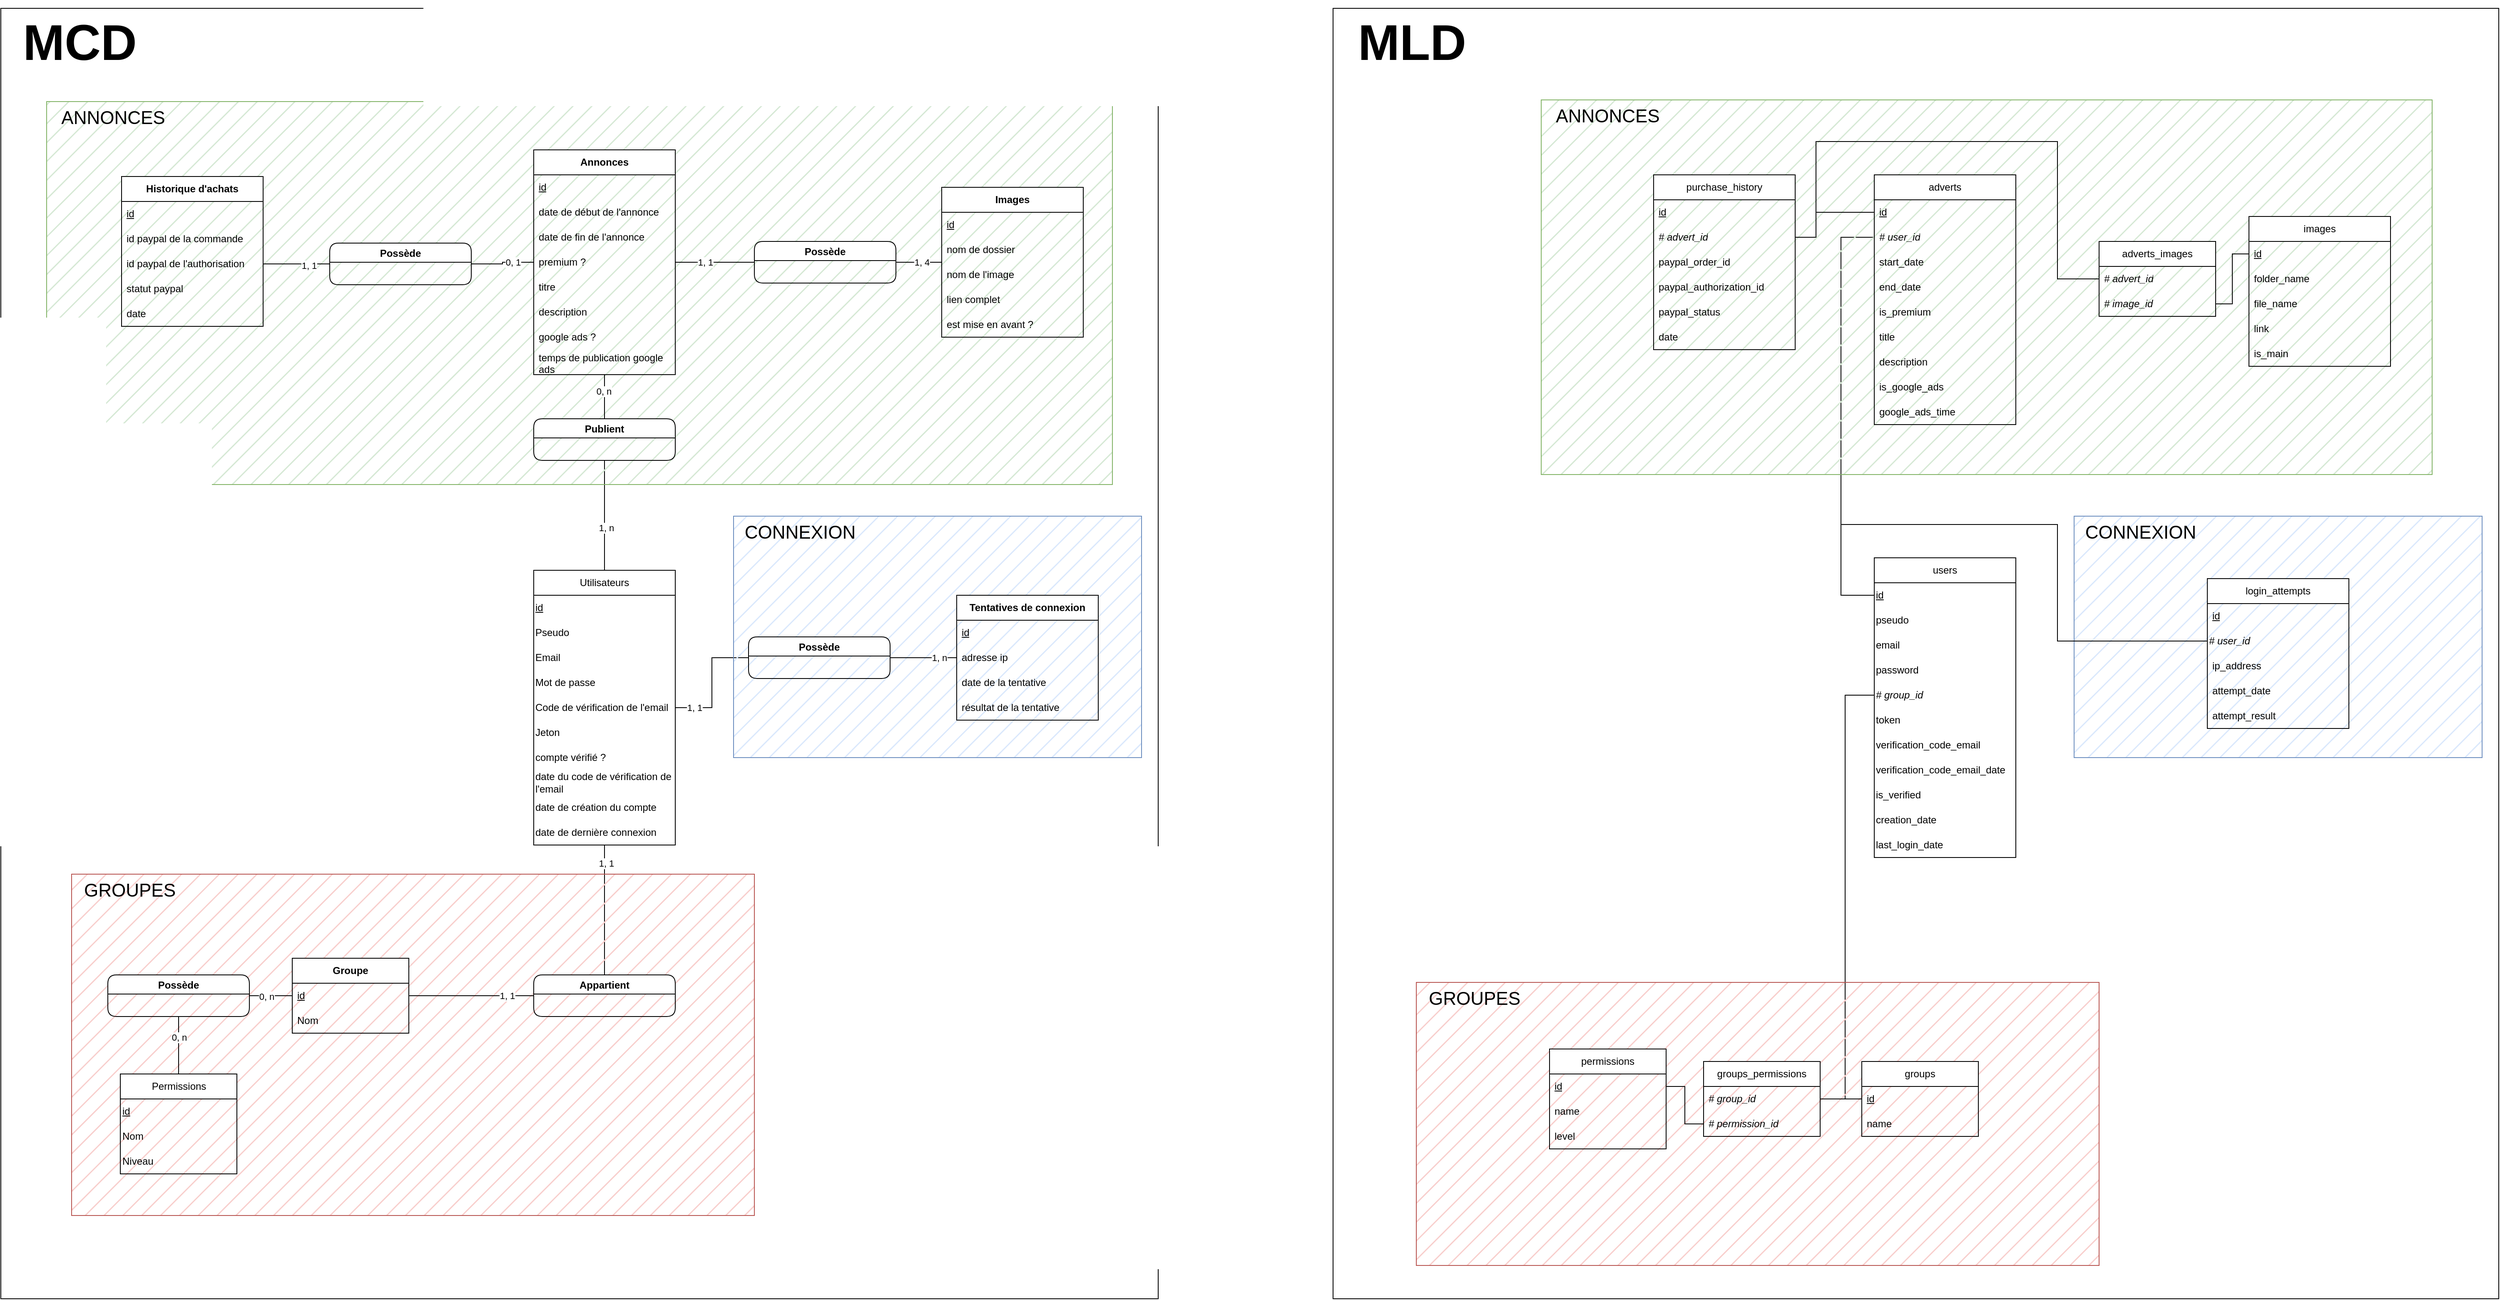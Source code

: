 <mxfile version="21.1.2" type="device">
  <diagram name="Page-1" id="69ler1P6CzsCnxQCU-j-">
    <mxGraphModel dx="1226" dy="2033" grid="1" gridSize="10" guides="1" tooltips="1" connect="1" arrows="1" fold="1" page="1" pageScale="1" pageWidth="827" pageHeight="1169" math="0" shadow="0">
      <root>
        <mxCell id="0" />
        <mxCell id="1" parent="0" />
        <mxCell id="jdMziQmGAPmdFgOfTOGg-82" value="" style="rounded=0;whiteSpace=wrap;html=1;" parent="1" vertex="1">
          <mxGeometry x="40" y="-260" width="1390" height="1550" as="geometry" />
        </mxCell>
        <mxCell id="jdMziQmGAPmdFgOfTOGg-56" value="" style="edgeStyle=orthogonalEdgeStyle;rounded=0;orthogonalLoop=1;jettySize=auto;html=1;endArrow=none;endFill=0;entryX=0.5;entryY=1;entryDx=0;entryDy=0;" parent="1" source="jdMziQmGAPmdFgOfTOGg-10" target="jdMziQmGAPmdFgOfTOGg-70" edge="1">
          <mxGeometry relative="1" as="geometry" />
        </mxCell>
        <mxCell id="jdMziQmGAPmdFgOfTOGg-57" value="1, n" style="edgeLabel;html=1;align=center;verticalAlign=middle;resizable=0;points=[];" parent="jdMziQmGAPmdFgOfTOGg-56" vertex="1" connectable="0">
          <mxGeometry x="-0.218" y="-2" relative="1" as="geometry">
            <mxPoint as="offset" />
          </mxGeometry>
        </mxCell>
        <mxCell id="jdMziQmGAPmdFgOfTOGg-69" style="edgeStyle=orthogonalEdgeStyle;rounded=0;orthogonalLoop=1;jettySize=auto;html=1;entryX=0;entryY=0.5;entryDx=0;entryDy=0;endArrow=none;endFill=0;" parent="1" source="jdMziQmGAPmdFgOfTOGg-10" target="jdMziQmGAPmdFgOfTOGg-66" edge="1">
          <mxGeometry relative="1" as="geometry" />
        </mxCell>
        <mxCell id="jdMziQmGAPmdFgOfTOGg-81" value="1, 1" style="edgeLabel;html=1;align=center;verticalAlign=middle;resizable=0;points=[];" parent="jdMziQmGAPmdFgOfTOGg-69" vertex="1" connectable="0">
          <mxGeometry x="-0.688" y="-2" relative="1" as="geometry">
            <mxPoint y="-2" as="offset" />
          </mxGeometry>
        </mxCell>
        <mxCell id="jdMziQmGAPmdFgOfTOGg-10" value="Utilisateurs" style="swimlane;fontStyle=0;childLayout=stackLayout;horizontal=1;startSize=30;horizontalStack=0;resizeParent=1;resizeParentMax=0;resizeLast=0;collapsible=1;marginBottom=0;whiteSpace=wrap;html=1;" parent="1" vertex="1">
          <mxGeometry x="680" y="415" width="170" height="330" as="geometry" />
        </mxCell>
        <mxCell id="jdMziQmGAPmdFgOfTOGg-2" value="id" style="text;html=1;strokeColor=none;fillColor=none;align=left;verticalAlign=middle;whiteSpace=wrap;rounded=0;glass=0;fontStyle=4" parent="jdMziQmGAPmdFgOfTOGg-10" vertex="1">
          <mxGeometry y="30" width="170" height="30" as="geometry" />
        </mxCell>
        <mxCell id="jdMziQmGAPmdFgOfTOGg-5" value="Pseudo" style="text;html=1;strokeColor=none;fillColor=none;align=left;verticalAlign=middle;whiteSpace=wrap;rounded=0;glass=0;" parent="jdMziQmGAPmdFgOfTOGg-10" vertex="1">
          <mxGeometry y="60" width="170" height="30" as="geometry" />
        </mxCell>
        <mxCell id="jdMziQmGAPmdFgOfTOGg-6" value="Email" style="text;html=1;strokeColor=none;fillColor=none;align=left;verticalAlign=middle;whiteSpace=wrap;rounded=0;glass=0;" parent="jdMziQmGAPmdFgOfTOGg-10" vertex="1">
          <mxGeometry y="90" width="170" height="30" as="geometry" />
        </mxCell>
        <mxCell id="jdMziQmGAPmdFgOfTOGg-3" value="Mot de passe" style="text;html=1;strokeColor=none;fillColor=none;align=left;verticalAlign=middle;whiteSpace=wrap;rounded=0;glass=0;" parent="jdMziQmGAPmdFgOfTOGg-10" vertex="1">
          <mxGeometry y="120" width="170" height="30" as="geometry" />
        </mxCell>
        <mxCell id="jdMziQmGAPmdFgOfTOGg-7" value="Code de vérification de l&#39;email" style="text;html=1;strokeColor=none;fillColor=none;align=left;verticalAlign=middle;whiteSpace=wrap;rounded=0;glass=0;" parent="jdMziQmGAPmdFgOfTOGg-10" vertex="1">
          <mxGeometry y="150" width="170" height="30" as="geometry" />
        </mxCell>
        <mxCell id="jdMziQmGAPmdFgOfTOGg-181" value="Jeton" style="text;html=1;strokeColor=none;fillColor=none;align=left;verticalAlign=middle;whiteSpace=wrap;rounded=0;glass=0;" parent="jdMziQmGAPmdFgOfTOGg-10" vertex="1">
          <mxGeometry y="180" width="170" height="30" as="geometry" />
        </mxCell>
        <mxCell id="jdMziQmGAPmdFgOfTOGg-8" value="compte vérifié ?" style="text;html=1;strokeColor=none;fillColor=none;align=left;verticalAlign=middle;whiteSpace=wrap;rounded=0;glass=0;" parent="jdMziQmGAPmdFgOfTOGg-10" vertex="1">
          <mxGeometry y="210" width="170" height="30" as="geometry" />
        </mxCell>
        <mxCell id="jdMziQmGAPmdFgOfTOGg-179" value="date du code de vérification de l&#39;email" style="text;html=1;strokeColor=none;fillColor=none;align=left;verticalAlign=middle;whiteSpace=wrap;rounded=0;glass=0;" parent="jdMziQmGAPmdFgOfTOGg-10" vertex="1">
          <mxGeometry y="240" width="170" height="30" as="geometry" />
        </mxCell>
        <mxCell id="jdMziQmGAPmdFgOfTOGg-180" value="date de création du compte" style="text;html=1;strokeColor=none;fillColor=none;align=left;verticalAlign=middle;whiteSpace=wrap;rounded=0;glass=0;" parent="jdMziQmGAPmdFgOfTOGg-10" vertex="1">
          <mxGeometry y="270" width="170" height="30" as="geometry" />
        </mxCell>
        <mxCell id="jdMziQmGAPmdFgOfTOGg-178" value="date de dernière connexion" style="text;html=1;strokeColor=none;fillColor=none;align=left;verticalAlign=middle;whiteSpace=wrap;rounded=0;glass=0;" parent="jdMziQmGAPmdFgOfTOGg-10" vertex="1">
          <mxGeometry y="300" width="170" height="30" as="geometry" />
        </mxCell>
        <mxCell id="jdMziQmGAPmdFgOfTOGg-38" style="edgeStyle=orthogonalEdgeStyle;rounded=0;orthogonalLoop=1;jettySize=auto;html=1;entryX=0.5;entryY=0;entryDx=0;entryDy=0;endArrow=none;endFill=0;" parent="1" source="jdMziQmGAPmdFgOfTOGg-10" target="jdMziQmGAPmdFgOfTOGg-14" edge="1">
          <mxGeometry relative="1" as="geometry" />
        </mxCell>
        <mxCell id="jdMziQmGAPmdFgOfTOGg-42" value="1, 1" style="edgeLabel;html=1;align=center;verticalAlign=middle;resizable=0;points=[];" parent="jdMziQmGAPmdFgOfTOGg-38" vertex="1" connectable="0">
          <mxGeometry x="-0.723" y="2" relative="1" as="geometry">
            <mxPoint as="offset" />
          </mxGeometry>
        </mxCell>
        <mxCell id="jdMziQmGAPmdFgOfTOGg-85" value="" style="group" parent="1" vertex="1" connectable="0">
          <mxGeometry x="125" y="780" width="820" height="410" as="geometry" />
        </mxCell>
        <mxCell id="jdMziQmGAPmdFgOfTOGg-83" value="" style="rounded=0;whiteSpace=wrap;html=1;fillColor=#f8cecc;strokeColor=#b85450;fillStyle=hatch;" parent="jdMziQmGAPmdFgOfTOGg-85" vertex="1">
          <mxGeometry width="820" height="410" as="geometry" />
        </mxCell>
        <mxCell id="jdMziQmGAPmdFgOfTOGg-14" value="Appartient" style="swimlane;rounded=1;" parent="jdMziQmGAPmdFgOfTOGg-85" vertex="1">
          <mxGeometry x="555" y="121" width="170" height="50" as="geometry" />
        </mxCell>
        <mxCell id="jdMziQmGAPmdFgOfTOGg-15" value="Possède" style="swimlane;rounded=1;" parent="jdMziQmGAPmdFgOfTOGg-85" vertex="1">
          <mxGeometry x="43.5" y="121" width="170" height="50" as="geometry" />
        </mxCell>
        <mxCell id="jdMziQmGAPmdFgOfTOGg-18" value="" style="endArrow=none;html=1;rounded=0;entryX=1;entryY=0.5;entryDx=0;entryDy=0;" parent="jdMziQmGAPmdFgOfTOGg-85" source="jdMziQmGAPmdFgOfTOGg-183" target="jdMziQmGAPmdFgOfTOGg-15" edge="1">
          <mxGeometry width="50" height="50" relative="1" as="geometry">
            <mxPoint x="258" y="151" as="sourcePoint" />
            <mxPoint x="398" y="89" as="targetPoint" />
          </mxGeometry>
        </mxCell>
        <mxCell id="jdMziQmGAPmdFgOfTOGg-19" value="0, n" style="edgeLabel;html=1;align=center;verticalAlign=middle;resizable=0;points=[];" parent="jdMziQmGAPmdFgOfTOGg-18" vertex="1" connectable="0">
          <mxGeometry x="0.227" y="1" relative="1" as="geometry">
            <mxPoint as="offset" />
          </mxGeometry>
        </mxCell>
        <mxCell id="jdMziQmGAPmdFgOfTOGg-20" value="" style="endArrow=none;html=1;rounded=0;" parent="jdMziQmGAPmdFgOfTOGg-85" source="jdMziQmGAPmdFgOfTOGg-188" target="jdMziQmGAPmdFgOfTOGg-15" edge="1">
          <mxGeometry width="50" height="50" relative="1" as="geometry">
            <mxPoint x="128" y="239" as="sourcePoint" />
            <mxPoint x="271.31" y="179.5" as="targetPoint" />
          </mxGeometry>
        </mxCell>
        <mxCell id="jdMziQmGAPmdFgOfTOGg-21" value="0, n" style="edgeLabel;html=1;align=center;verticalAlign=middle;resizable=0;points=[];" parent="jdMziQmGAPmdFgOfTOGg-20" vertex="1" connectable="0">
          <mxGeometry x="0.286" relative="1" as="geometry">
            <mxPoint as="offset" />
          </mxGeometry>
        </mxCell>
        <mxCell id="jdMziQmGAPmdFgOfTOGg-40" value="" style="edgeStyle=orthogonalEdgeStyle;rounded=0;orthogonalLoop=1;jettySize=auto;html=1;endArrow=none;endFill=0;" parent="jdMziQmGAPmdFgOfTOGg-85" source="jdMziQmGAPmdFgOfTOGg-14" target="jdMziQmGAPmdFgOfTOGg-183" edge="1">
          <mxGeometry relative="1" as="geometry">
            <mxPoint x="438.0" y="146" as="targetPoint" />
          </mxGeometry>
        </mxCell>
        <mxCell id="jdMziQmGAPmdFgOfTOGg-41" value="1, 1" style="edgeLabel;html=1;align=center;verticalAlign=middle;resizable=0;points=[];" parent="jdMziQmGAPmdFgOfTOGg-40" vertex="1" connectable="0">
          <mxGeometry x="-0.566" relative="1" as="geometry">
            <mxPoint as="offset" />
          </mxGeometry>
        </mxCell>
        <mxCell id="jdMziQmGAPmdFgOfTOGg-84" value="&lt;font style=&quot;font-size: 22px;&quot;&gt;GROUPES&lt;/font&gt;" style="text;html=1;strokeColor=none;fillColor=none;align=center;verticalAlign=middle;whiteSpace=wrap;rounded=0;" parent="jdMziQmGAPmdFgOfTOGg-85" vertex="1">
          <mxGeometry width="140" height="40" as="geometry" />
        </mxCell>
        <mxCell id="jdMziQmGAPmdFgOfTOGg-183" value="&lt;b&gt;Groupe&lt;/b&gt;" style="swimlane;fontStyle=0;childLayout=stackLayout;horizontal=1;startSize=30;horizontalStack=0;resizeParent=1;resizeParentMax=0;resizeLast=0;collapsible=1;marginBottom=0;whiteSpace=wrap;html=1;" parent="jdMziQmGAPmdFgOfTOGg-85" vertex="1">
          <mxGeometry x="265" y="101" width="140" height="90" as="geometry" />
        </mxCell>
        <mxCell id="jdMziQmGAPmdFgOfTOGg-184" value="&lt;u&gt;id&lt;/u&gt;" style="text;strokeColor=none;fillColor=none;align=left;verticalAlign=middle;spacingLeft=4;spacingRight=4;overflow=hidden;points=[[0,0.5],[1,0.5]];portConstraint=eastwest;rotatable=0;whiteSpace=wrap;html=1;" parent="jdMziQmGAPmdFgOfTOGg-183" vertex="1">
          <mxGeometry y="30" width="140" height="30" as="geometry" />
        </mxCell>
        <mxCell id="jdMziQmGAPmdFgOfTOGg-185" value="Nom" style="text;strokeColor=none;fillColor=none;align=left;verticalAlign=middle;spacingLeft=4;spacingRight=4;overflow=hidden;points=[[0,0.5],[1,0.5]];portConstraint=eastwest;rotatable=0;whiteSpace=wrap;html=1;" parent="jdMziQmGAPmdFgOfTOGg-183" vertex="1">
          <mxGeometry y="60" width="140" height="30" as="geometry" />
        </mxCell>
        <mxCell id="jdMziQmGAPmdFgOfTOGg-188" value="Permissions" style="swimlane;fontStyle=0;childLayout=stackLayout;horizontal=1;startSize=30;horizontalStack=0;resizeParent=1;resizeParentMax=0;resizeLast=0;collapsible=1;marginBottom=0;whiteSpace=wrap;html=1;" parent="jdMziQmGAPmdFgOfTOGg-85" vertex="1">
          <mxGeometry x="58.5" y="240" width="140" height="120" as="geometry" />
        </mxCell>
        <mxCell id="jdMziQmGAPmdFgOfTOGg-28" value="id" style="text;html=1;strokeColor=none;fillColor=none;align=left;verticalAlign=middle;whiteSpace=wrap;rounded=0;glass=0;fontStyle=4" parent="jdMziQmGAPmdFgOfTOGg-188" vertex="1">
          <mxGeometry y="30" width="140" height="30" as="geometry" />
        </mxCell>
        <mxCell id="jdMziQmGAPmdFgOfTOGg-29" value="Nom" style="text;html=1;strokeColor=none;fillColor=none;align=left;verticalAlign=middle;whiteSpace=wrap;rounded=0;glass=0;" parent="jdMziQmGAPmdFgOfTOGg-188" vertex="1">
          <mxGeometry y="60" width="140" height="30" as="geometry" />
        </mxCell>
        <mxCell id="jdMziQmGAPmdFgOfTOGg-30" value="Niveau" style="text;html=1;strokeColor=none;fillColor=none;align=left;verticalAlign=middle;whiteSpace=wrap;rounded=0;glass=0;" parent="jdMziQmGAPmdFgOfTOGg-188" vertex="1">
          <mxGeometry y="90" width="140" height="30" as="geometry" />
        </mxCell>
        <mxCell id="jdMziQmGAPmdFgOfTOGg-89" value="" style="group" parent="1" vertex="1" connectable="0">
          <mxGeometry x="920" y="350" width="490" height="290" as="geometry" />
        </mxCell>
        <mxCell id="jdMziQmGAPmdFgOfTOGg-86" value="" style="rounded=0;whiteSpace=wrap;html=1;fillColor=#dae8fc;strokeColor=#6c8ebf;fillStyle=hatch;" parent="jdMziQmGAPmdFgOfTOGg-89" vertex="1">
          <mxGeometry width="490" height="290" as="geometry" />
        </mxCell>
        <mxCell id="jdMziQmGAPmdFgOfTOGg-61" value="&lt;b&gt;Tentatives de connexion&lt;br&gt;&lt;/b&gt;" style="swimlane;fontStyle=0;childLayout=stackLayout;horizontal=1;startSize=30;horizontalStack=0;resizeParent=1;resizeParentMax=0;resizeLast=0;collapsible=1;marginBottom=0;whiteSpace=wrap;html=1;" parent="jdMziQmGAPmdFgOfTOGg-89" vertex="1">
          <mxGeometry x="268" y="95" width="170" height="150" as="geometry" />
        </mxCell>
        <mxCell id="jdMziQmGAPmdFgOfTOGg-62" value="id" style="text;strokeColor=none;fillColor=none;align=left;verticalAlign=middle;spacingLeft=4;spacingRight=4;overflow=hidden;points=[[0,0.5],[1,0.5]];portConstraint=eastwest;rotatable=0;whiteSpace=wrap;html=1;fontStyle=4" parent="jdMziQmGAPmdFgOfTOGg-61" vertex="1">
          <mxGeometry y="30" width="170" height="30" as="geometry" />
        </mxCell>
        <mxCell id="jdMziQmGAPmdFgOfTOGg-63" value="adresse ip" style="text;strokeColor=none;fillColor=none;align=left;verticalAlign=middle;spacingLeft=4;spacingRight=4;overflow=hidden;points=[[0,0.5],[1,0.5]];portConstraint=eastwest;rotatable=0;whiteSpace=wrap;html=1;" parent="jdMziQmGAPmdFgOfTOGg-61" vertex="1">
          <mxGeometry y="60" width="170" height="30" as="geometry" />
        </mxCell>
        <mxCell id="jdMziQmGAPmdFgOfTOGg-64" value="date de la tentative" style="text;strokeColor=none;fillColor=none;align=left;verticalAlign=middle;spacingLeft=4;spacingRight=4;overflow=hidden;points=[[0,0.5],[1,0.5]];portConstraint=eastwest;rotatable=0;whiteSpace=wrap;html=1;" parent="jdMziQmGAPmdFgOfTOGg-61" vertex="1">
          <mxGeometry y="90" width="170" height="30" as="geometry" />
        </mxCell>
        <mxCell id="jdMziQmGAPmdFgOfTOGg-65" value="résultat de la tentative" style="text;strokeColor=none;fillColor=none;align=left;verticalAlign=middle;spacingLeft=4;spacingRight=4;overflow=hidden;points=[[0,0.5],[1,0.5]];portConstraint=eastwest;rotatable=0;whiteSpace=wrap;html=1;" parent="jdMziQmGAPmdFgOfTOGg-61" vertex="1">
          <mxGeometry y="120" width="170" height="30" as="geometry" />
        </mxCell>
        <mxCell id="jdMziQmGAPmdFgOfTOGg-66" value="Possède" style="swimlane;rounded=1;" parent="jdMziQmGAPmdFgOfTOGg-89" vertex="1">
          <mxGeometry x="18" y="145" width="170" height="50" as="geometry" />
        </mxCell>
        <mxCell id="jdMziQmGAPmdFgOfTOGg-67" value="" style="endArrow=none;html=1;rounded=0;entryX=1;entryY=0.5;entryDx=0;entryDy=0;edgeStyle=orthogonalEdgeStyle;" parent="jdMziQmGAPmdFgOfTOGg-89" source="jdMziQmGAPmdFgOfTOGg-61" target="jdMziQmGAPmdFgOfTOGg-66" edge="1">
          <mxGeometry width="50" height="50" relative="1" as="geometry">
            <mxPoint x="-32" y="167" as="sourcePoint" />
            <mxPoint x="28" y="167" as="targetPoint" />
          </mxGeometry>
        </mxCell>
        <mxCell id="jdMziQmGAPmdFgOfTOGg-68" value="1, n" style="edgeLabel;html=1;align=center;verticalAlign=middle;resizable=0;points=[];" parent="jdMziQmGAPmdFgOfTOGg-67" vertex="1" connectable="0">
          <mxGeometry x="-0.775" y="1" relative="1" as="geometry">
            <mxPoint x="-12" y="-1" as="offset" />
          </mxGeometry>
        </mxCell>
        <mxCell id="jdMziQmGAPmdFgOfTOGg-87" value="&lt;font style=&quot;font-size: 22px;&quot;&gt;CONNEXION&lt;/font&gt;" style="text;html=1;strokeColor=none;fillColor=none;align=center;verticalAlign=middle;whiteSpace=wrap;rounded=0;" parent="jdMziQmGAPmdFgOfTOGg-89" vertex="1">
          <mxGeometry width="160" height="40" as="geometry" />
        </mxCell>
        <mxCell id="jdMziQmGAPmdFgOfTOGg-92" value="" style="group" parent="1" vertex="1" connectable="0">
          <mxGeometry x="95" y="-148" width="1280" height="460" as="geometry" />
        </mxCell>
        <mxCell id="jdMziQmGAPmdFgOfTOGg-90" value="" style="rounded=0;whiteSpace=wrap;html=1;fillColor=#d5e8d4;strokeColor=#82b366;gradientColor=none;fillStyle=hatch;" parent="jdMziQmGAPmdFgOfTOGg-92" vertex="1">
          <mxGeometry width="1280" height="460" as="geometry" />
        </mxCell>
        <mxCell id="jdMziQmGAPmdFgOfTOGg-31" value="&lt;b&gt;Historique d&#39;achats&lt;/b&gt;" style="swimlane;fontStyle=0;childLayout=stackLayout;horizontal=1;startSize=30;horizontalStack=0;resizeParent=1;resizeParentMax=0;resizeLast=0;collapsible=1;marginBottom=0;whiteSpace=wrap;html=1;" parent="jdMziQmGAPmdFgOfTOGg-92" vertex="1">
          <mxGeometry x="90" y="90" width="170" height="180" as="geometry" />
        </mxCell>
        <mxCell id="jdMziQmGAPmdFgOfTOGg-32" value="&lt;u&gt;id&lt;/u&gt;" style="text;strokeColor=none;fillColor=none;align=left;verticalAlign=middle;spacingLeft=4;spacingRight=4;overflow=hidden;points=[[0,0.5],[1,0.5]];portConstraint=eastwest;rotatable=0;whiteSpace=wrap;html=1;" parent="jdMziQmGAPmdFgOfTOGg-31" vertex="1">
          <mxGeometry y="30" width="170" height="30" as="geometry" />
        </mxCell>
        <mxCell id="jdMziQmGAPmdFgOfTOGg-34" value="id paypal de la commande" style="text;strokeColor=none;fillColor=none;align=left;verticalAlign=middle;spacingLeft=4;spacingRight=4;overflow=hidden;points=[[0,0.5],[1,0.5]];portConstraint=eastwest;rotatable=0;whiteSpace=wrap;html=1;" parent="jdMziQmGAPmdFgOfTOGg-31" vertex="1">
          <mxGeometry y="60" width="170" height="30" as="geometry" />
        </mxCell>
        <mxCell id="jdMziQmGAPmdFgOfTOGg-35" value="id paypal de l&#39;authorisation" style="text;strokeColor=none;fillColor=none;align=left;verticalAlign=middle;spacingLeft=4;spacingRight=4;overflow=hidden;points=[[0,0.5],[1,0.5]];portConstraint=eastwest;rotatable=0;whiteSpace=wrap;html=1;" parent="jdMziQmGAPmdFgOfTOGg-31" vertex="1">
          <mxGeometry y="90" width="170" height="30" as="geometry" />
        </mxCell>
        <mxCell id="jdMziQmGAPmdFgOfTOGg-36" value="statut paypal" style="text;strokeColor=none;fillColor=none;align=left;verticalAlign=middle;spacingLeft=4;spacingRight=4;overflow=hidden;points=[[0,0.5],[1,0.5]];portConstraint=eastwest;rotatable=0;whiteSpace=wrap;html=1;" parent="jdMziQmGAPmdFgOfTOGg-31" vertex="1">
          <mxGeometry y="120" width="170" height="30" as="geometry" />
        </mxCell>
        <mxCell id="jdMziQmGAPmdFgOfTOGg-37" value="date" style="text;strokeColor=none;fillColor=none;align=left;verticalAlign=middle;spacingLeft=4;spacingRight=4;overflow=hidden;points=[[0,0.5],[1,0.5]];portConstraint=eastwest;rotatable=0;whiteSpace=wrap;html=1;" parent="jdMziQmGAPmdFgOfTOGg-31" vertex="1">
          <mxGeometry y="150" width="170" height="30" as="geometry" />
        </mxCell>
        <mxCell id="jdMziQmGAPmdFgOfTOGg-50" value="&lt;b&gt;Annonces&lt;/b&gt;" style="swimlane;fontStyle=0;childLayout=stackLayout;horizontal=1;startSize=30;horizontalStack=0;resizeParent=1;resizeParentMax=0;resizeLast=0;collapsible=1;marginBottom=0;whiteSpace=wrap;html=1;" parent="jdMziQmGAPmdFgOfTOGg-92" vertex="1">
          <mxGeometry x="585" y="58" width="170" height="270" as="geometry" />
        </mxCell>
        <mxCell id="jdMziQmGAPmdFgOfTOGg-51" value="&lt;u&gt;id&lt;/u&gt;" style="text;strokeColor=none;fillColor=none;align=left;verticalAlign=middle;spacingLeft=4;spacingRight=4;overflow=hidden;points=[[0,0.5],[1,0.5]];portConstraint=eastwest;rotatable=0;whiteSpace=wrap;html=1;" parent="jdMziQmGAPmdFgOfTOGg-50" vertex="1">
          <mxGeometry y="30" width="170" height="30" as="geometry" />
        </mxCell>
        <mxCell id="jdMziQmGAPmdFgOfTOGg-52" value="date de début de l&#39;annonce" style="text;strokeColor=none;fillColor=none;align=left;verticalAlign=middle;spacingLeft=4;spacingRight=4;overflow=hidden;points=[[0,0.5],[1,0.5]];portConstraint=eastwest;rotatable=0;whiteSpace=wrap;html=1;" parent="jdMziQmGAPmdFgOfTOGg-50" vertex="1">
          <mxGeometry y="60" width="170" height="30" as="geometry" />
        </mxCell>
        <mxCell id="jdMziQmGAPmdFgOfTOGg-53" value="date de fin de l&#39;annonce" style="text;strokeColor=none;fillColor=none;align=left;verticalAlign=middle;spacingLeft=4;spacingRight=4;overflow=hidden;points=[[0,0.5],[1,0.5]];portConstraint=eastwest;rotatable=0;whiteSpace=wrap;html=1;" parent="jdMziQmGAPmdFgOfTOGg-50" vertex="1">
          <mxGeometry y="90" width="170" height="30" as="geometry" />
        </mxCell>
        <mxCell id="jdMziQmGAPmdFgOfTOGg-55" value="premium ?" style="text;strokeColor=none;fillColor=none;align=left;verticalAlign=middle;spacingLeft=4;spacingRight=4;overflow=hidden;points=[[0,0.5],[1,0.5]];portConstraint=eastwest;rotatable=0;whiteSpace=wrap;html=1;" parent="jdMziQmGAPmdFgOfTOGg-50" vertex="1">
          <mxGeometry y="120" width="170" height="30" as="geometry" />
        </mxCell>
        <mxCell id="CxARXk6qkYyUUMXQ_2fe-1" value="titre" style="text;strokeColor=none;fillColor=none;align=left;verticalAlign=middle;spacingLeft=4;spacingRight=4;overflow=hidden;points=[[0,0.5],[1,0.5]];portConstraint=eastwest;rotatable=0;whiteSpace=wrap;html=1;" parent="jdMziQmGAPmdFgOfTOGg-50" vertex="1">
          <mxGeometry y="150" width="170" height="30" as="geometry" />
        </mxCell>
        <mxCell id="CxARXk6qkYyUUMXQ_2fe-2" value="description" style="text;strokeColor=none;fillColor=none;align=left;verticalAlign=middle;spacingLeft=4;spacingRight=4;overflow=hidden;points=[[0,0.5],[1,0.5]];portConstraint=eastwest;rotatable=0;whiteSpace=wrap;html=1;" parent="jdMziQmGAPmdFgOfTOGg-50" vertex="1">
          <mxGeometry y="180" width="170" height="30" as="geometry" />
        </mxCell>
        <mxCell id="jdMziQmGAPmdFgOfTOGg-77" value="google ads ?" style="text;strokeColor=none;fillColor=none;align=left;verticalAlign=middle;spacingLeft=4;spacingRight=4;overflow=hidden;points=[[0,0.5],[1,0.5]];portConstraint=eastwest;rotatable=0;whiteSpace=wrap;html=1;" parent="jdMziQmGAPmdFgOfTOGg-50" vertex="1">
          <mxGeometry y="210" width="170" height="30" as="geometry" />
        </mxCell>
        <mxCell id="AytZ83aeD_zg6oG1aT1k-1" value="temps de publication google ads" style="text;strokeColor=none;fillColor=none;align=left;verticalAlign=middle;spacingLeft=4;spacingRight=4;overflow=hidden;points=[[0,0.5],[1,0.5]];portConstraint=eastwest;rotatable=0;whiteSpace=wrap;html=1;" parent="jdMziQmGAPmdFgOfTOGg-50" vertex="1">
          <mxGeometry y="240" width="170" height="30" as="geometry" />
        </mxCell>
        <mxCell id="jdMziQmGAPmdFgOfTOGg-71" style="edgeStyle=orthogonalEdgeStyle;rounded=0;orthogonalLoop=1;jettySize=auto;html=1;endArrow=none;endFill=0;" parent="jdMziQmGAPmdFgOfTOGg-92" source="jdMziQmGAPmdFgOfTOGg-70" target="jdMziQmGAPmdFgOfTOGg-50" edge="1">
          <mxGeometry relative="1" as="geometry" />
        </mxCell>
        <mxCell id="jdMziQmGAPmdFgOfTOGg-72" value="0, n" style="edgeLabel;html=1;align=center;verticalAlign=middle;resizable=0;points=[];" parent="jdMziQmGAPmdFgOfTOGg-71" vertex="1" connectable="0">
          <mxGeometry x="0.245" y="1" relative="1" as="geometry">
            <mxPoint as="offset" />
          </mxGeometry>
        </mxCell>
        <mxCell id="jdMziQmGAPmdFgOfTOGg-70" value="Publient" style="swimlane;rounded=1;startSize=23;" parent="jdMziQmGAPmdFgOfTOGg-92" vertex="1">
          <mxGeometry x="585" y="381" width="170" height="50" as="geometry" />
        </mxCell>
        <mxCell id="jdMziQmGAPmdFgOfTOGg-74" style="edgeStyle=orthogonalEdgeStyle;rounded=0;orthogonalLoop=1;jettySize=auto;html=1;entryX=1;entryY=0.5;entryDx=0;entryDy=0;endArrow=none;endFill=0;" parent="jdMziQmGAPmdFgOfTOGg-92" source="jdMziQmGAPmdFgOfTOGg-73" target="jdMziQmGAPmdFgOfTOGg-35" edge="1">
          <mxGeometry relative="1" as="geometry" />
        </mxCell>
        <mxCell id="jdMziQmGAPmdFgOfTOGg-76" value="1, 1" style="edgeLabel;html=1;align=center;verticalAlign=middle;resizable=0;points=[];" parent="jdMziQmGAPmdFgOfTOGg-74" vertex="1" connectable="0">
          <mxGeometry x="-0.252" y="2" relative="1" as="geometry">
            <mxPoint x="5" as="offset" />
          </mxGeometry>
        </mxCell>
        <mxCell id="jdMziQmGAPmdFgOfTOGg-73" value="Possède" style="swimlane;rounded=1;startSize=23;" parent="jdMziQmGAPmdFgOfTOGg-92" vertex="1">
          <mxGeometry x="340" y="170" width="170" height="50" as="geometry" />
        </mxCell>
        <mxCell id="jdMziQmGAPmdFgOfTOGg-58" value="" style="edgeStyle=orthogonalEdgeStyle;rounded=0;orthogonalLoop=1;jettySize=auto;html=1;endArrow=none;endFill=0;entryX=1;entryY=0.5;entryDx=0;entryDy=0;" parent="jdMziQmGAPmdFgOfTOGg-92" source="jdMziQmGAPmdFgOfTOGg-50" target="jdMziQmGAPmdFgOfTOGg-73" edge="1">
          <mxGeometry relative="1" as="geometry" />
        </mxCell>
        <mxCell id="jdMziQmGAPmdFgOfTOGg-59" value="0, 1" style="edgeLabel;html=1;align=center;verticalAlign=middle;resizable=0;points=[];" parent="jdMziQmGAPmdFgOfTOGg-58" vertex="1" connectable="0">
          <mxGeometry x="-0.267" y="1" relative="1" as="geometry">
            <mxPoint x="3" y="-1" as="offset" />
          </mxGeometry>
        </mxCell>
        <mxCell id="jdMziQmGAPmdFgOfTOGg-91" value="&lt;font style=&quot;font-size: 22px;&quot;&gt;ANNONCES&lt;/font&gt;" style="text;html=1;strokeColor=none;fillColor=none;align=center;verticalAlign=middle;whiteSpace=wrap;rounded=0;" parent="jdMziQmGAPmdFgOfTOGg-92" vertex="1">
          <mxGeometry width="160" height="40" as="geometry" />
        </mxCell>
        <mxCell id="jdMziQmGAPmdFgOfTOGg-93" value="&lt;h1&gt;&lt;font style=&quot;font-size: 60px;&quot;&gt;MCD&lt;/font&gt;&lt;br&gt;&lt;/h1&gt;" style="text;html=1;strokeColor=none;fillColor=none;spacing=5;spacingTop=-20;whiteSpace=wrap;overflow=hidden;rounded=0;shadow=0;glass=0;sketch=0;align=center;" parent="1" vertex="1">
          <mxGeometry x="40" y="-260" width="190" height="80" as="geometry" />
        </mxCell>
        <mxCell id="jdMziQmGAPmdFgOfTOGg-98" value="" style="rounded=0;whiteSpace=wrap;html=1;" parent="1" vertex="1">
          <mxGeometry x="1640" y="-260" width="1400" height="1550" as="geometry" />
        </mxCell>
        <mxCell id="jdMziQmGAPmdFgOfTOGg-173" style="edgeStyle=orthogonalEdgeStyle;rounded=0;orthogonalLoop=1;jettySize=auto;html=1;endArrow=none;endFill=0;entryX=0;entryY=0.5;entryDx=0;entryDy=0;exitX=0;exitY=0.5;exitDx=0;exitDy=0;" parent="1" source="jdMziQmGAPmdFgOfTOGg-104" target="jdMziQmGAPmdFgOfTOGg-214" edge="1">
          <mxGeometry relative="1" as="geometry">
            <mxPoint x="2480" y="450" as="sourcePoint" />
            <Array as="points">
              <mxPoint x="2250" y="445" />
              <mxPoint x="2250" y="15" />
            </Array>
          </mxGeometry>
        </mxCell>
        <mxCell id="jdMziQmGAPmdFgOfTOGg-205" style="edgeStyle=orthogonalEdgeStyle;rounded=0;orthogonalLoop=1;jettySize=auto;html=1;endArrow=none;endFill=0;exitX=0;exitY=0.5;exitDx=0;exitDy=0;entryX=0;entryY=0.5;entryDx=0;entryDy=0;" parent="1" source="jdMziQmGAPmdFgOfTOGg-108" target="jdMziQmGAPmdFgOfTOGg-192" edge="1">
          <mxGeometry relative="1" as="geometry" />
        </mxCell>
        <mxCell id="jdMziQmGAPmdFgOfTOGg-103" value="users" style="swimlane;fontStyle=0;childLayout=stackLayout;horizontal=1;startSize=30;horizontalStack=0;resizeParent=1;resizeParentMax=0;resizeLast=0;collapsible=1;marginBottom=0;whiteSpace=wrap;html=1;" parent="1" vertex="1">
          <mxGeometry x="2290" y="400" width="170" height="360" as="geometry" />
        </mxCell>
        <mxCell id="jdMziQmGAPmdFgOfTOGg-104" value="id" style="text;html=1;strokeColor=none;fillColor=none;align=left;verticalAlign=middle;whiteSpace=wrap;rounded=0;glass=0;fontStyle=4" parent="jdMziQmGAPmdFgOfTOGg-103" vertex="1">
          <mxGeometry y="30" width="170" height="30" as="geometry" />
        </mxCell>
        <mxCell id="jdMziQmGAPmdFgOfTOGg-105" value="pseudo" style="text;html=1;strokeColor=none;fillColor=none;align=left;verticalAlign=middle;whiteSpace=wrap;rounded=0;glass=0;" parent="jdMziQmGAPmdFgOfTOGg-103" vertex="1">
          <mxGeometry y="60" width="170" height="30" as="geometry" />
        </mxCell>
        <mxCell id="jdMziQmGAPmdFgOfTOGg-106" value="email" style="text;html=1;strokeColor=none;fillColor=none;align=left;verticalAlign=middle;whiteSpace=wrap;rounded=0;glass=0;" parent="jdMziQmGAPmdFgOfTOGg-103" vertex="1">
          <mxGeometry y="90" width="170" height="30" as="geometry" />
        </mxCell>
        <mxCell id="jdMziQmGAPmdFgOfTOGg-107" value="password" style="text;html=1;strokeColor=none;fillColor=none;align=left;verticalAlign=middle;whiteSpace=wrap;rounded=0;glass=0;" parent="jdMziQmGAPmdFgOfTOGg-103" vertex="1">
          <mxGeometry y="120" width="170" height="30" as="geometry" />
        </mxCell>
        <mxCell id="jdMziQmGAPmdFgOfTOGg-108" value="&lt;i&gt;# group_id&lt;/i&gt;" style="text;html=1;strokeColor=none;fillColor=none;align=left;verticalAlign=middle;whiteSpace=wrap;rounded=0;glass=0;" parent="jdMziQmGAPmdFgOfTOGg-103" vertex="1">
          <mxGeometry y="150" width="170" height="30" as="geometry" />
        </mxCell>
        <mxCell id="jdMziQmGAPmdFgOfTOGg-109" value="token" style="text;html=1;strokeColor=none;fillColor=none;align=left;verticalAlign=middle;whiteSpace=wrap;rounded=0;glass=0;" parent="jdMziQmGAPmdFgOfTOGg-103" vertex="1">
          <mxGeometry y="180" width="170" height="30" as="geometry" />
        </mxCell>
        <mxCell id="jdMziQmGAPmdFgOfTOGg-174" value="verification_code_email" style="text;html=1;strokeColor=none;fillColor=none;align=left;verticalAlign=middle;whiteSpace=wrap;rounded=0;glass=0;" parent="jdMziQmGAPmdFgOfTOGg-103" vertex="1">
          <mxGeometry y="210" width="170" height="30" as="geometry" />
        </mxCell>
        <mxCell id="jdMziQmGAPmdFgOfTOGg-175" value="verification_code_email_date" style="text;html=1;strokeColor=none;fillColor=none;align=left;verticalAlign=middle;whiteSpace=wrap;rounded=0;glass=0;" parent="jdMziQmGAPmdFgOfTOGg-103" vertex="1">
          <mxGeometry y="240" width="170" height="30" as="geometry" />
        </mxCell>
        <mxCell id="jdMziQmGAPmdFgOfTOGg-110" value="is_verified" style="text;html=1;strokeColor=none;fillColor=none;align=left;verticalAlign=middle;whiteSpace=wrap;rounded=0;glass=0;" parent="jdMziQmGAPmdFgOfTOGg-103" vertex="1">
          <mxGeometry y="270" width="170" height="30" as="geometry" />
        </mxCell>
        <mxCell id="jdMziQmGAPmdFgOfTOGg-176" value="creation_date" style="text;html=1;strokeColor=none;fillColor=none;align=left;verticalAlign=middle;whiteSpace=wrap;rounded=0;glass=0;" parent="jdMziQmGAPmdFgOfTOGg-103" vertex="1">
          <mxGeometry y="300" width="170" height="30" as="geometry" />
        </mxCell>
        <mxCell id="jdMziQmGAPmdFgOfTOGg-177" value="last_login_date" style="text;html=1;strokeColor=none;fillColor=none;align=left;verticalAlign=middle;whiteSpace=wrap;rounded=0;glass=0;" parent="jdMziQmGAPmdFgOfTOGg-103" vertex="1">
          <mxGeometry y="330" width="170" height="30" as="geometry" />
        </mxCell>
        <mxCell id="jdMziQmGAPmdFgOfTOGg-113" value="" style="group" parent="1" vertex="1" connectable="0">
          <mxGeometry x="1740" y="840" width="820" height="410" as="geometry" />
        </mxCell>
        <mxCell id="jdMziQmGAPmdFgOfTOGg-114" value="" style="rounded=0;whiteSpace=wrap;html=1;fillColor=#f8cecc;strokeColor=#b85450;fillStyle=hatch;" parent="jdMziQmGAPmdFgOfTOGg-113" vertex="1">
          <mxGeometry y="70" width="820" height="340" as="geometry" />
        </mxCell>
        <mxCell id="jdMziQmGAPmdFgOfTOGg-132" value="&lt;font style=&quot;font-size: 22px;&quot;&gt;GROUPES&lt;/font&gt;" style="text;html=1;strokeColor=none;fillColor=none;align=center;verticalAlign=middle;whiteSpace=wrap;rounded=0;" parent="jdMziQmGAPmdFgOfTOGg-113" vertex="1">
          <mxGeometry y="70" width="140" height="40" as="geometry" />
        </mxCell>
        <mxCell id="jdMziQmGAPmdFgOfTOGg-191" value="groups" style="swimlane;fontStyle=0;childLayout=stackLayout;horizontal=1;startSize=30;horizontalStack=0;resizeParent=1;resizeParentMax=0;resizeLast=0;collapsible=1;marginBottom=0;whiteSpace=wrap;html=1;" parent="jdMziQmGAPmdFgOfTOGg-113" vertex="1">
          <mxGeometry x="535" y="165" width="140" height="90" as="geometry" />
        </mxCell>
        <mxCell id="jdMziQmGAPmdFgOfTOGg-192" value="&lt;u&gt;id&lt;/u&gt;" style="text;strokeColor=none;fillColor=none;align=left;verticalAlign=middle;spacingLeft=4;spacingRight=4;overflow=hidden;points=[[0,0.5],[1,0.5]];portConstraint=eastwest;rotatable=0;whiteSpace=wrap;html=1;" parent="jdMziQmGAPmdFgOfTOGg-191" vertex="1">
          <mxGeometry y="30" width="140" height="30" as="geometry" />
        </mxCell>
        <mxCell id="jdMziQmGAPmdFgOfTOGg-193" value="name" style="text;strokeColor=none;fillColor=none;align=left;verticalAlign=middle;spacingLeft=4;spacingRight=4;overflow=hidden;points=[[0,0.5],[1,0.5]];portConstraint=eastwest;rotatable=0;whiteSpace=wrap;html=1;" parent="jdMziQmGAPmdFgOfTOGg-191" vertex="1">
          <mxGeometry y="60" width="140" height="30" as="geometry" />
        </mxCell>
        <mxCell id="jdMziQmGAPmdFgOfTOGg-196" value="groups_permissions" style="swimlane;fontStyle=0;childLayout=stackLayout;horizontal=1;startSize=30;horizontalStack=0;resizeParent=1;resizeParentMax=0;resizeLast=0;collapsible=1;marginBottom=0;whiteSpace=wrap;html=1;" parent="jdMziQmGAPmdFgOfTOGg-113" vertex="1">
          <mxGeometry x="345" y="165" width="140" height="90" as="geometry" />
        </mxCell>
        <mxCell id="jdMziQmGAPmdFgOfTOGg-197" value="&lt;i&gt;# group_id&lt;/i&gt;" style="text;strokeColor=none;fillColor=none;align=left;verticalAlign=middle;spacingLeft=4;spacingRight=4;overflow=hidden;points=[[0,0.5],[1,0.5]];portConstraint=eastwest;rotatable=0;whiteSpace=wrap;html=1;" parent="jdMziQmGAPmdFgOfTOGg-196" vertex="1">
          <mxGeometry y="30" width="140" height="30" as="geometry" />
        </mxCell>
        <mxCell id="jdMziQmGAPmdFgOfTOGg-198" value="&lt;i&gt;# permission_id&lt;/i&gt;" style="text;strokeColor=none;fillColor=none;align=left;verticalAlign=middle;spacingLeft=4;spacingRight=4;overflow=hidden;points=[[0,0.5],[1,0.5]];portConstraint=eastwest;rotatable=0;whiteSpace=wrap;html=1;" parent="jdMziQmGAPmdFgOfTOGg-196" vertex="1">
          <mxGeometry y="60" width="140" height="30" as="geometry" />
        </mxCell>
        <mxCell id="jdMziQmGAPmdFgOfTOGg-200" value="permissions" style="swimlane;fontStyle=0;childLayout=stackLayout;horizontal=1;startSize=30;horizontalStack=0;resizeParent=1;resizeParentMax=0;resizeLast=0;collapsible=1;marginBottom=0;whiteSpace=wrap;html=1;" parent="jdMziQmGAPmdFgOfTOGg-113" vertex="1">
          <mxGeometry x="160" y="150" width="140" height="120" as="geometry" />
        </mxCell>
        <mxCell id="jdMziQmGAPmdFgOfTOGg-201" value="&lt;u&gt;id&lt;/u&gt;" style="text;strokeColor=none;fillColor=none;align=left;verticalAlign=middle;spacingLeft=4;spacingRight=4;overflow=hidden;points=[[0,0.5],[1,0.5]];portConstraint=eastwest;rotatable=0;whiteSpace=wrap;html=1;" parent="jdMziQmGAPmdFgOfTOGg-200" vertex="1">
          <mxGeometry y="30" width="140" height="30" as="geometry" />
        </mxCell>
        <mxCell id="jdMziQmGAPmdFgOfTOGg-202" value="name" style="text;strokeColor=none;fillColor=none;align=left;verticalAlign=middle;spacingLeft=4;spacingRight=4;overflow=hidden;points=[[0,0.5],[1,0.5]];portConstraint=eastwest;rotatable=0;whiteSpace=wrap;html=1;" parent="jdMziQmGAPmdFgOfTOGg-200" vertex="1">
          <mxGeometry y="60" width="140" height="30" as="geometry" />
        </mxCell>
        <mxCell id="jdMziQmGAPmdFgOfTOGg-203" value="level" style="text;strokeColor=none;fillColor=none;align=left;verticalAlign=middle;spacingLeft=4;spacingRight=4;overflow=hidden;points=[[0,0.5],[1,0.5]];portConstraint=eastwest;rotatable=0;whiteSpace=wrap;html=1;" parent="jdMziQmGAPmdFgOfTOGg-200" vertex="1">
          <mxGeometry y="90" width="140" height="30" as="geometry" />
        </mxCell>
        <mxCell id="jdMziQmGAPmdFgOfTOGg-199" style="edgeStyle=orthogonalEdgeStyle;rounded=0;orthogonalLoop=1;jettySize=auto;html=1;entryX=1;entryY=0.5;entryDx=0;entryDy=0;endArrow=none;endFill=0;" parent="jdMziQmGAPmdFgOfTOGg-113" source="jdMziQmGAPmdFgOfTOGg-191" target="jdMziQmGAPmdFgOfTOGg-197" edge="1">
          <mxGeometry relative="1" as="geometry" />
        </mxCell>
        <mxCell id="jdMziQmGAPmdFgOfTOGg-204" style="edgeStyle=orthogonalEdgeStyle;rounded=0;orthogonalLoop=1;jettySize=auto;html=1;endArrow=none;endFill=0;exitX=0;exitY=0.5;exitDx=0;exitDy=0;entryX=1;entryY=0.5;entryDx=0;entryDy=0;" parent="jdMziQmGAPmdFgOfTOGg-113" source="jdMziQmGAPmdFgOfTOGg-198" target="jdMziQmGAPmdFgOfTOGg-201" edge="1">
          <mxGeometry relative="1" as="geometry" />
        </mxCell>
        <mxCell id="jdMziQmGAPmdFgOfTOGg-133" value="" style="group" parent="1" vertex="1" connectable="0">
          <mxGeometry x="2530" y="350" width="490" height="290" as="geometry" />
        </mxCell>
        <mxCell id="jdMziQmGAPmdFgOfTOGg-134" value="" style="rounded=0;whiteSpace=wrap;html=1;fillColor=#dae8fc;strokeColor=#6c8ebf;fillStyle=hatch;" parent="jdMziQmGAPmdFgOfTOGg-133" vertex="1">
          <mxGeometry width="490" height="290" as="geometry" />
        </mxCell>
        <mxCell id="jdMziQmGAPmdFgOfTOGg-143" value="&lt;font style=&quot;font-size: 22px;&quot;&gt;CONNEXION&lt;/font&gt;" style="text;html=1;strokeColor=none;fillColor=none;align=center;verticalAlign=middle;whiteSpace=wrap;rounded=0;" parent="jdMziQmGAPmdFgOfTOGg-133" vertex="1">
          <mxGeometry width="160" height="40" as="geometry" />
        </mxCell>
        <mxCell id="jdMziQmGAPmdFgOfTOGg-144" value="" style="group" parent="1" vertex="1" connectable="0">
          <mxGeometry x="1720" y="-150" width="1240" height="460" as="geometry" />
        </mxCell>
        <mxCell id="jdMziQmGAPmdFgOfTOGg-145" value="" style="rounded=0;whiteSpace=wrap;html=1;fillColor=#d5e8d4;strokeColor=#82b366;gradientColor=none;fillStyle=hatch;" parent="jdMziQmGAPmdFgOfTOGg-144" vertex="1">
          <mxGeometry x="170" width="1070" height="450" as="geometry" />
        </mxCell>
        <mxCell id="jdMziQmGAPmdFgOfTOGg-146" value="&lt;span style=&quot;border-color: var(--border-color);&quot;&gt;purchase_history&lt;/span&gt;" style="swimlane;fontStyle=0;childLayout=stackLayout;horizontal=1;startSize=30;horizontalStack=0;resizeParent=1;resizeParentMax=0;resizeLast=0;collapsible=1;marginBottom=0;whiteSpace=wrap;html=1;" parent="jdMziQmGAPmdFgOfTOGg-144" vertex="1">
          <mxGeometry x="305" y="90" width="170" height="210" as="geometry" />
        </mxCell>
        <mxCell id="jdMziQmGAPmdFgOfTOGg-147" value="&lt;u&gt;id&lt;/u&gt;" style="text;strokeColor=none;fillColor=none;align=left;verticalAlign=middle;spacingLeft=4;spacingRight=4;overflow=hidden;points=[[0,0.5],[1,0.5]];portConstraint=eastwest;rotatable=0;whiteSpace=wrap;html=1;" parent="jdMziQmGAPmdFgOfTOGg-146" vertex="1">
          <mxGeometry y="30" width="170" height="30" as="geometry" />
        </mxCell>
        <mxCell id="jdMziQmGAPmdFgOfTOGg-215" value="&lt;i&gt;# advert_id&lt;/i&gt;" style="text;strokeColor=none;fillColor=none;align=left;verticalAlign=middle;spacingLeft=4;spacingRight=4;overflow=hidden;points=[[0,0.5],[1,0.5]];portConstraint=eastwest;rotatable=0;whiteSpace=wrap;html=1;" parent="jdMziQmGAPmdFgOfTOGg-146" vertex="1">
          <mxGeometry y="60" width="170" height="30" as="geometry" />
        </mxCell>
        <mxCell id="jdMziQmGAPmdFgOfTOGg-148" value="paypal_order_id" style="text;strokeColor=none;fillColor=none;align=left;verticalAlign=middle;spacingLeft=4;spacingRight=4;overflow=hidden;points=[[0,0.5],[1,0.5]];portConstraint=eastwest;rotatable=0;whiteSpace=wrap;html=1;" parent="jdMziQmGAPmdFgOfTOGg-146" vertex="1">
          <mxGeometry y="90" width="170" height="30" as="geometry" />
        </mxCell>
        <mxCell id="jdMziQmGAPmdFgOfTOGg-149" value="paypal_authorization_id" style="text;strokeColor=none;fillColor=none;align=left;verticalAlign=middle;spacingLeft=4;spacingRight=4;overflow=hidden;points=[[0,0.5],[1,0.5]];portConstraint=eastwest;rotatable=0;whiteSpace=wrap;html=1;" parent="jdMziQmGAPmdFgOfTOGg-146" vertex="1">
          <mxGeometry y="120" width="170" height="30" as="geometry" />
        </mxCell>
        <mxCell id="jdMziQmGAPmdFgOfTOGg-150" value="paypal_status" style="text;strokeColor=none;fillColor=none;align=left;verticalAlign=middle;spacingLeft=4;spacingRight=4;overflow=hidden;points=[[0,0.5],[1,0.5]];portConstraint=eastwest;rotatable=0;whiteSpace=wrap;html=1;" parent="jdMziQmGAPmdFgOfTOGg-146" vertex="1">
          <mxGeometry y="150" width="170" height="30" as="geometry" />
        </mxCell>
        <mxCell id="jdMziQmGAPmdFgOfTOGg-151" value="date" style="text;strokeColor=none;fillColor=none;align=left;verticalAlign=middle;spacingLeft=4;spacingRight=4;overflow=hidden;points=[[0,0.5],[1,0.5]];portConstraint=eastwest;rotatable=0;whiteSpace=wrap;html=1;" parent="jdMziQmGAPmdFgOfTOGg-146" vertex="1">
          <mxGeometry y="180" width="170" height="30" as="geometry" />
        </mxCell>
        <mxCell id="jdMziQmGAPmdFgOfTOGg-152" value="adverts" style="swimlane;fontStyle=0;childLayout=stackLayout;horizontal=1;startSize=30;horizontalStack=0;resizeParent=1;resizeParentMax=0;resizeLast=0;collapsible=1;marginBottom=0;whiteSpace=wrap;html=1;" parent="jdMziQmGAPmdFgOfTOGg-144" vertex="1">
          <mxGeometry x="570" y="90" width="170" height="300" as="geometry" />
        </mxCell>
        <mxCell id="jdMziQmGAPmdFgOfTOGg-153" value="&lt;u&gt;id&lt;/u&gt;" style="text;strokeColor=none;fillColor=none;align=left;verticalAlign=middle;spacingLeft=4;spacingRight=4;overflow=hidden;points=[[0,0.5],[1,0.5]];portConstraint=eastwest;rotatable=0;whiteSpace=wrap;html=1;" parent="jdMziQmGAPmdFgOfTOGg-152" vertex="1">
          <mxGeometry y="30" width="170" height="30" as="geometry" />
        </mxCell>
        <mxCell id="jdMziQmGAPmdFgOfTOGg-214" value="&lt;i&gt;# user_id&lt;/i&gt;" style="text;strokeColor=none;fillColor=none;align=left;verticalAlign=middle;spacingLeft=4;spacingRight=4;overflow=hidden;points=[[0,0.5],[1,0.5]];portConstraint=eastwest;rotatable=0;whiteSpace=wrap;html=1;" parent="jdMziQmGAPmdFgOfTOGg-152" vertex="1">
          <mxGeometry y="60" width="170" height="30" as="geometry" />
        </mxCell>
        <mxCell id="jdMziQmGAPmdFgOfTOGg-154" value="start_date" style="text;strokeColor=none;fillColor=none;align=left;verticalAlign=middle;spacingLeft=4;spacingRight=4;overflow=hidden;points=[[0,0.5],[1,0.5]];portConstraint=eastwest;rotatable=0;whiteSpace=wrap;html=1;" parent="jdMziQmGAPmdFgOfTOGg-152" vertex="1">
          <mxGeometry y="90" width="170" height="30" as="geometry" />
        </mxCell>
        <mxCell id="jdMziQmGAPmdFgOfTOGg-155" value="end_date" style="text;strokeColor=none;fillColor=none;align=left;verticalAlign=middle;spacingLeft=4;spacingRight=4;overflow=hidden;points=[[0,0.5],[1,0.5]];portConstraint=eastwest;rotatable=0;whiteSpace=wrap;html=1;" parent="jdMziQmGAPmdFgOfTOGg-152" vertex="1">
          <mxGeometry y="120" width="170" height="30" as="geometry" />
        </mxCell>
        <mxCell id="jdMziQmGAPmdFgOfTOGg-156" value="is_premium" style="text;strokeColor=none;fillColor=none;align=left;verticalAlign=middle;spacingLeft=4;spacingRight=4;overflow=hidden;points=[[0,0.5],[1,0.5]];portConstraint=eastwest;rotatable=0;whiteSpace=wrap;html=1;" parent="jdMziQmGAPmdFgOfTOGg-152" vertex="1">
          <mxGeometry y="150" width="170" height="30" as="geometry" />
        </mxCell>
        <mxCell id="CxARXk6qkYyUUMXQ_2fe-3" value="title" style="text;strokeColor=none;fillColor=none;align=left;verticalAlign=middle;spacingLeft=4;spacingRight=4;overflow=hidden;points=[[0,0.5],[1,0.5]];portConstraint=eastwest;rotatable=0;whiteSpace=wrap;html=1;" parent="jdMziQmGAPmdFgOfTOGg-152" vertex="1">
          <mxGeometry y="180" width="170" height="30" as="geometry" />
        </mxCell>
        <mxCell id="CxARXk6qkYyUUMXQ_2fe-4" value="description" style="text;strokeColor=none;fillColor=none;align=left;verticalAlign=middle;spacingLeft=4;spacingRight=4;overflow=hidden;points=[[0,0.5],[1,0.5]];portConstraint=eastwest;rotatable=0;whiteSpace=wrap;html=1;" parent="jdMziQmGAPmdFgOfTOGg-152" vertex="1">
          <mxGeometry y="210" width="170" height="30" as="geometry" />
        </mxCell>
        <mxCell id="jdMziQmGAPmdFgOfTOGg-157" value="is_google_ads" style="text;strokeColor=none;fillColor=none;align=left;verticalAlign=middle;spacingLeft=4;spacingRight=4;overflow=hidden;points=[[0,0.5],[1,0.5]];portConstraint=eastwest;rotatable=0;whiteSpace=wrap;html=1;" parent="jdMziQmGAPmdFgOfTOGg-152" vertex="1">
          <mxGeometry y="240" width="170" height="30" as="geometry" />
        </mxCell>
        <mxCell id="jdMziQmGAPmdFgOfTOGg-158" value="google_ads_time" style="text;strokeColor=none;fillColor=none;align=left;verticalAlign=middle;spacingLeft=4;spacingRight=4;overflow=hidden;points=[[0,0.5],[1,0.5]];portConstraint=eastwest;rotatable=0;whiteSpace=wrap;html=1;" parent="jdMziQmGAPmdFgOfTOGg-152" vertex="1">
          <mxGeometry y="270" width="170" height="30" as="geometry" />
        </mxCell>
        <mxCell id="jdMziQmGAPmdFgOfTOGg-167" value="&lt;font style=&quot;font-size: 22px;&quot;&gt;ANNONCES&lt;/font&gt;" style="text;html=1;strokeColor=none;fillColor=none;align=center;verticalAlign=middle;whiteSpace=wrap;rounded=0;" parent="jdMziQmGAPmdFgOfTOGg-144" vertex="1">
          <mxGeometry x="170" width="160" height="40" as="geometry" />
        </mxCell>
        <mxCell id="jdMziQmGAPmdFgOfTOGg-216" style="edgeStyle=orthogonalEdgeStyle;rounded=0;orthogonalLoop=1;jettySize=auto;html=1;endArrow=none;endFill=0;" parent="jdMziQmGAPmdFgOfTOGg-144" source="jdMziQmGAPmdFgOfTOGg-153" target="jdMziQmGAPmdFgOfTOGg-215" edge="1">
          <mxGeometry relative="1" as="geometry">
            <Array as="points">
              <mxPoint x="500" y="135" />
              <mxPoint x="500" y="165" />
            </Array>
          </mxGeometry>
        </mxCell>
        <mxCell id="jdMziQmGAPmdFgOfTOGg-168" value="&lt;h1&gt;&lt;font style=&quot;font-size: 60px;&quot;&gt;MLD&lt;/font&gt;&lt;br&gt;&lt;/h1&gt;" style="text;html=1;strokeColor=none;fillColor=none;spacing=5;spacingTop=-20;whiteSpace=wrap;overflow=hidden;rounded=0;shadow=0;glass=0;sketch=0;align=center;" parent="1" vertex="1">
          <mxGeometry x="1640" y="-260" width="190" height="80" as="geometry" />
        </mxCell>
        <mxCell id="jdMziQmGAPmdFgOfTOGg-206" value="login_attempts&lt;b&gt;&lt;br&gt;&lt;/b&gt;" style="swimlane;fontStyle=0;childLayout=stackLayout;horizontal=1;startSize=30;horizontalStack=0;resizeParent=1;resizeParentMax=0;resizeLast=0;collapsible=1;marginBottom=0;whiteSpace=wrap;html=1;" parent="1" vertex="1">
          <mxGeometry x="2690" y="425" width="170" height="180" as="geometry" />
        </mxCell>
        <mxCell id="jdMziQmGAPmdFgOfTOGg-207" value="id" style="text;strokeColor=none;fillColor=none;align=left;verticalAlign=middle;spacingLeft=4;spacingRight=4;overflow=hidden;points=[[0,0.5],[1,0.5]];portConstraint=eastwest;rotatable=0;whiteSpace=wrap;html=1;fontStyle=4" parent="jdMziQmGAPmdFgOfTOGg-206" vertex="1">
          <mxGeometry y="30" width="170" height="30" as="geometry" />
        </mxCell>
        <mxCell id="jdMziQmGAPmdFgOfTOGg-208" value="&lt;i&gt;# user_id&lt;/i&gt;" style="text;html=1;strokeColor=none;fillColor=none;align=left;verticalAlign=middle;whiteSpace=wrap;rounded=0;glass=0;" parent="jdMziQmGAPmdFgOfTOGg-206" vertex="1">
          <mxGeometry y="60" width="170" height="30" as="geometry" />
        </mxCell>
        <mxCell id="jdMziQmGAPmdFgOfTOGg-209" value="ip_address " style="text;strokeColor=none;fillColor=none;align=left;verticalAlign=middle;spacingLeft=4;spacingRight=4;overflow=hidden;points=[[0,0.5],[1,0.5]];portConstraint=eastwest;rotatable=0;whiteSpace=wrap;html=1;" parent="jdMziQmGAPmdFgOfTOGg-206" vertex="1">
          <mxGeometry y="90" width="170" height="30" as="geometry" />
        </mxCell>
        <mxCell id="jdMziQmGAPmdFgOfTOGg-210" value="attempt_date " style="text;strokeColor=none;fillColor=none;align=left;verticalAlign=middle;spacingLeft=4;spacingRight=4;overflow=hidden;points=[[0,0.5],[1,0.5]];portConstraint=eastwest;rotatable=0;whiteSpace=wrap;html=1;" parent="jdMziQmGAPmdFgOfTOGg-206" vertex="1">
          <mxGeometry y="120" width="170" height="30" as="geometry" />
        </mxCell>
        <mxCell id="jdMziQmGAPmdFgOfTOGg-211" value="attempt_result " style="text;strokeColor=none;fillColor=none;align=left;verticalAlign=middle;spacingLeft=4;spacingRight=4;overflow=hidden;points=[[0,0.5],[1,0.5]];portConstraint=eastwest;rotatable=0;whiteSpace=wrap;html=1;" parent="jdMziQmGAPmdFgOfTOGg-206" vertex="1">
          <mxGeometry y="150" width="170" height="30" as="geometry" />
        </mxCell>
        <mxCell id="jdMziQmGAPmdFgOfTOGg-213" style="edgeStyle=orthogonalEdgeStyle;rounded=0;orthogonalLoop=1;jettySize=auto;html=1;entryX=0;entryY=0.5;entryDx=0;entryDy=0;endArrow=none;endFill=0;exitX=0;exitY=0.5;exitDx=0;exitDy=0;" parent="1" source="jdMziQmGAPmdFgOfTOGg-104" target="jdMziQmGAPmdFgOfTOGg-208" edge="1">
          <mxGeometry relative="1" as="geometry">
            <Array as="points">
              <mxPoint x="2250" y="445" />
              <mxPoint x="2250" y="360" />
              <mxPoint x="2510" y="360" />
              <mxPoint x="2510" y="500" />
            </Array>
          </mxGeometry>
        </mxCell>
        <mxCell id="AytZ83aeD_zg6oG1aT1k-14" style="edgeStyle=orthogonalEdgeStyle;rounded=0;orthogonalLoop=1;jettySize=auto;html=1;endArrow=none;endFill=0;" parent="1" source="AytZ83aeD_zg6oG1aT1k-4" target="AytZ83aeD_zg6oG1aT1k-5" edge="1">
          <mxGeometry relative="1" as="geometry" />
        </mxCell>
        <mxCell id="AytZ83aeD_zg6oG1aT1k-16" value="1, 4" style="edgeLabel;html=1;align=center;verticalAlign=middle;resizable=0;points=[];" parent="AytZ83aeD_zg6oG1aT1k-14" vertex="1" connectable="0">
          <mxGeometry x="0.198" relative="1" as="geometry">
            <mxPoint x="-2" as="offset" />
          </mxGeometry>
        </mxCell>
        <mxCell id="AytZ83aeD_zg6oG1aT1k-4" value="Possède" style="swimlane;rounded=1;startSize=23;" parent="1" vertex="1">
          <mxGeometry x="945" y="20" width="170" height="50" as="geometry" />
        </mxCell>
        <mxCell id="AytZ83aeD_zg6oG1aT1k-5" value="&lt;b&gt;Images&lt;/b&gt;" style="swimlane;fontStyle=0;childLayout=stackLayout;horizontal=1;startSize=30;horizontalStack=0;resizeParent=1;resizeParentMax=0;resizeLast=0;collapsible=1;marginBottom=0;whiteSpace=wrap;html=1;" parent="1" vertex="1">
          <mxGeometry x="1170" y="-45" width="170" height="180" as="geometry" />
        </mxCell>
        <mxCell id="AytZ83aeD_zg6oG1aT1k-6" value="&lt;u&gt;id&lt;/u&gt;" style="text;strokeColor=none;fillColor=none;align=left;verticalAlign=middle;spacingLeft=4;spacingRight=4;overflow=hidden;points=[[0,0.5],[1,0.5]];portConstraint=eastwest;rotatable=0;whiteSpace=wrap;html=1;" parent="AytZ83aeD_zg6oG1aT1k-5" vertex="1">
          <mxGeometry y="30" width="170" height="30" as="geometry" />
        </mxCell>
        <mxCell id="AytZ83aeD_zg6oG1aT1k-7" value="nom de dossier" style="text;strokeColor=none;fillColor=none;align=left;verticalAlign=middle;spacingLeft=4;spacingRight=4;overflow=hidden;points=[[0,0.5],[1,0.5]];portConstraint=eastwest;rotatable=0;whiteSpace=wrap;html=1;" parent="AytZ83aeD_zg6oG1aT1k-5" vertex="1">
          <mxGeometry y="60" width="170" height="30" as="geometry" />
        </mxCell>
        <mxCell id="AytZ83aeD_zg6oG1aT1k-8" value="nom de l&#39;image" style="text;strokeColor=none;fillColor=none;align=left;verticalAlign=middle;spacingLeft=4;spacingRight=4;overflow=hidden;points=[[0,0.5],[1,0.5]];portConstraint=eastwest;rotatable=0;whiteSpace=wrap;html=1;" parent="AytZ83aeD_zg6oG1aT1k-5" vertex="1">
          <mxGeometry y="90" width="170" height="30" as="geometry" />
        </mxCell>
        <mxCell id="AytZ83aeD_zg6oG1aT1k-9" value="lien complet" style="text;strokeColor=none;fillColor=none;align=left;verticalAlign=middle;spacingLeft=4;spacingRight=4;overflow=hidden;points=[[0,0.5],[1,0.5]];portConstraint=eastwest;rotatable=0;whiteSpace=wrap;html=1;" parent="AytZ83aeD_zg6oG1aT1k-5" vertex="1">
          <mxGeometry y="120" width="170" height="30" as="geometry" />
        </mxCell>
        <mxCell id="AytZ83aeD_zg6oG1aT1k-10" value="est mise en avant ?" style="text;strokeColor=none;fillColor=none;align=left;verticalAlign=middle;spacingLeft=4;spacingRight=4;overflow=hidden;points=[[0,0.5],[1,0.5]];portConstraint=eastwest;rotatable=0;whiteSpace=wrap;html=1;" parent="AytZ83aeD_zg6oG1aT1k-5" vertex="1">
          <mxGeometry y="150" width="170" height="30" as="geometry" />
        </mxCell>
        <mxCell id="AytZ83aeD_zg6oG1aT1k-13" style="edgeStyle=orthogonalEdgeStyle;rounded=0;orthogonalLoop=1;jettySize=auto;html=1;endArrow=none;endFill=0;" parent="1" source="jdMziQmGAPmdFgOfTOGg-50" target="AytZ83aeD_zg6oG1aT1k-4" edge="1">
          <mxGeometry relative="1" as="geometry" />
        </mxCell>
        <mxCell id="AytZ83aeD_zg6oG1aT1k-15" value="1, 1" style="edgeLabel;html=1;align=center;verticalAlign=middle;resizable=0;points=[];" parent="AytZ83aeD_zg6oG1aT1k-13" vertex="1" connectable="0">
          <mxGeometry x="-0.255" relative="1" as="geometry">
            <mxPoint as="offset" />
          </mxGeometry>
        </mxCell>
        <mxCell id="AytZ83aeD_zg6oG1aT1k-17" value="adverts_images" style="swimlane;fontStyle=0;childLayout=stackLayout;horizontal=1;startSize=30;horizontalStack=0;resizeParent=1;resizeParentMax=0;resizeLast=0;collapsible=1;marginBottom=0;whiteSpace=wrap;html=1;" parent="1" vertex="1">
          <mxGeometry x="2560" y="20" width="140" height="90" as="geometry" />
        </mxCell>
        <mxCell id="AytZ83aeD_zg6oG1aT1k-18" value="&lt;i&gt;# advert_id&lt;/i&gt;" style="text;strokeColor=none;fillColor=none;align=left;verticalAlign=middle;spacingLeft=4;spacingRight=4;overflow=hidden;points=[[0,0.5],[1,0.5]];portConstraint=eastwest;rotatable=0;whiteSpace=wrap;html=1;" parent="AytZ83aeD_zg6oG1aT1k-17" vertex="1">
          <mxGeometry y="30" width="140" height="30" as="geometry" />
        </mxCell>
        <mxCell id="AytZ83aeD_zg6oG1aT1k-19" value="&lt;i&gt;# image_id&lt;/i&gt;" style="text;strokeColor=none;fillColor=none;align=left;verticalAlign=middle;spacingLeft=4;spacingRight=4;overflow=hidden;points=[[0,0.5],[1,0.5]];portConstraint=eastwest;rotatable=0;whiteSpace=wrap;html=1;" parent="AytZ83aeD_zg6oG1aT1k-17" vertex="1">
          <mxGeometry y="60" width="140" height="30" as="geometry" />
        </mxCell>
        <mxCell id="AytZ83aeD_zg6oG1aT1k-20" value="images" style="swimlane;fontStyle=0;childLayout=stackLayout;horizontal=1;startSize=30;horizontalStack=0;resizeParent=1;resizeParentMax=0;resizeLast=0;collapsible=1;marginBottom=0;whiteSpace=wrap;html=1;" parent="1" vertex="1">
          <mxGeometry x="2740" y="-10" width="170" height="180" as="geometry" />
        </mxCell>
        <mxCell id="AytZ83aeD_zg6oG1aT1k-21" value="&lt;u&gt;id&lt;/u&gt;" style="text;strokeColor=none;fillColor=none;align=left;verticalAlign=middle;spacingLeft=4;spacingRight=4;overflow=hidden;points=[[0,0.5],[1,0.5]];portConstraint=eastwest;rotatable=0;whiteSpace=wrap;html=1;" parent="AytZ83aeD_zg6oG1aT1k-20" vertex="1">
          <mxGeometry y="30" width="170" height="30" as="geometry" />
        </mxCell>
        <mxCell id="AytZ83aeD_zg6oG1aT1k-25" value="folder_name" style="text;strokeColor=none;fillColor=none;align=left;verticalAlign=middle;spacingLeft=4;spacingRight=4;overflow=hidden;points=[[0,0.5],[1,0.5]];portConstraint=eastwest;rotatable=0;whiteSpace=wrap;html=1;" parent="AytZ83aeD_zg6oG1aT1k-20" vertex="1">
          <mxGeometry y="60" width="170" height="30" as="geometry" />
        </mxCell>
        <mxCell id="AytZ83aeD_zg6oG1aT1k-26" value="file_name" style="text;strokeColor=none;fillColor=none;align=left;verticalAlign=middle;spacingLeft=4;spacingRight=4;overflow=hidden;points=[[0,0.5],[1,0.5]];portConstraint=eastwest;rotatable=0;whiteSpace=wrap;html=1;" parent="AytZ83aeD_zg6oG1aT1k-20" vertex="1">
          <mxGeometry y="90" width="170" height="30" as="geometry" />
        </mxCell>
        <mxCell id="AytZ83aeD_zg6oG1aT1k-27" value="link" style="text;strokeColor=none;fillColor=none;align=left;verticalAlign=middle;spacingLeft=4;spacingRight=4;overflow=hidden;points=[[0,0.5],[1,0.5]];portConstraint=eastwest;rotatable=0;whiteSpace=wrap;html=1;" parent="AytZ83aeD_zg6oG1aT1k-20" vertex="1">
          <mxGeometry y="120" width="170" height="30" as="geometry" />
        </mxCell>
        <mxCell id="AytZ83aeD_zg6oG1aT1k-28" value="is_main" style="text;strokeColor=none;fillColor=none;align=left;verticalAlign=middle;spacingLeft=4;spacingRight=4;overflow=hidden;points=[[0,0.5],[1,0.5]];portConstraint=eastwest;rotatable=0;whiteSpace=wrap;html=1;" parent="AytZ83aeD_zg6oG1aT1k-20" vertex="1">
          <mxGeometry y="150" width="170" height="30" as="geometry" />
        </mxCell>
        <mxCell id="AytZ83aeD_zg6oG1aT1k-31" style="edgeStyle=orthogonalEdgeStyle;rounded=0;orthogonalLoop=1;jettySize=auto;html=1;entryX=0;entryY=0.5;entryDx=0;entryDy=0;exitX=0;exitY=0.5;exitDx=0;exitDy=0;endArrow=none;endFill=0;" parent="1" source="AytZ83aeD_zg6oG1aT1k-18" target="jdMziQmGAPmdFgOfTOGg-153" edge="1">
          <mxGeometry relative="1" as="geometry">
            <Array as="points">
              <mxPoint x="2510" y="65" />
              <mxPoint x="2510" y="-100" />
              <mxPoint x="2220" y="-100" />
              <mxPoint x="2220" y="-15" />
            </Array>
          </mxGeometry>
        </mxCell>
        <mxCell id="AytZ83aeD_zg6oG1aT1k-32" style="edgeStyle=orthogonalEdgeStyle;rounded=0;orthogonalLoop=1;jettySize=auto;html=1;entryX=0;entryY=0.5;entryDx=0;entryDy=0;endArrow=none;endFill=0;" parent="1" source="AytZ83aeD_zg6oG1aT1k-19" target="AytZ83aeD_zg6oG1aT1k-21" edge="1">
          <mxGeometry relative="1" as="geometry" />
        </mxCell>
      </root>
    </mxGraphModel>
  </diagram>
</mxfile>
